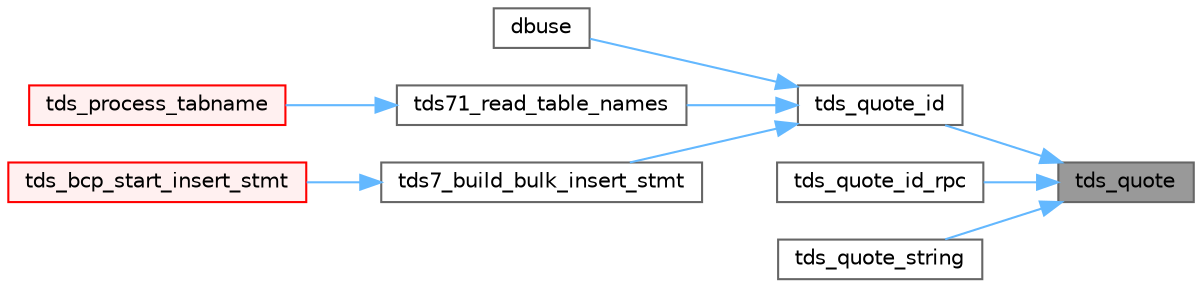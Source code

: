 digraph "tds_quote"
{
 // LATEX_PDF_SIZE
  bgcolor="transparent";
  edge [fontname=Helvetica,fontsize=10,labelfontname=Helvetica,labelfontsize=10];
  node [fontname=Helvetica,fontsize=10,shape=box,height=0.2,width=0.4];
  rankdir="RL";
  Node1 [id="Node000001",label="tds_quote",height=0.2,width=0.4,color="gray40", fillcolor="grey60", style="filled", fontcolor="black",tooltip="Quote a string properly."];
  Node1 -> Node2 [id="edge1_Node000001_Node000002",dir="back",color="steelblue1",style="solid",tooltip=" "];
  Node2 [id="Node000002",label="tds_quote_id",height=0.2,width=0.4,color="grey40", fillcolor="white", style="filled",URL="$a00578.html#ga8d8f2f1c91635ee95f30722208ae3043",tooltip="Quote an id."];
  Node2 -> Node3 [id="edge2_Node000002_Node000003",dir="back",color="steelblue1",style="solid",tooltip=" "];
  Node3 [id="Node000003",label="dbuse",height=0.2,width=0.4,color="grey40", fillcolor="white", style="filled",URL="$a00563.html#ga66ea891910f0a357cc78107d6ab7d962",tooltip="Change current database."];
  Node2 -> Node4 [id="edge3_Node000002_Node000004",dir="back",color="steelblue1",style="solid",tooltip=" "];
  Node4 [id="Node000004",label="tds71_read_table_names",height=0.2,width=0.4,color="grey40", fillcolor="white", style="filled",URL="$a00580.html#ga7482b5730d880fcedbe9fcd609a550ce",tooltip="Reads table names for TDS 7.1+."];
  Node4 -> Node5 [id="edge4_Node000004_Node000005",dir="back",color="steelblue1",style="solid",tooltip=" "];
  Node5 [id="Node000005",label="tds_process_tabname",height=0.2,width=0.4,color="red", fillcolor="#FFF0F0", style="filled",URL="$a00580.html#gaeec59bca9bd0c5388e245f0d19d9c81a",tooltip="Process list of table from network."];
  Node2 -> Node40 [id="edge5_Node000002_Node000040",dir="back",color="steelblue1",style="solid",tooltip=" "];
  Node40 [id="Node000040",label="tds7_build_bulk_insert_stmt",height=0.2,width=0.4,color="grey40", fillcolor="white", style="filled",URL="$a00251.html#a3118c7232bc9c3e47f8ba872bb39e967",tooltip="Help to build query to be sent to server."];
  Node40 -> Node41 [id="edge6_Node000040_Node000041",dir="back",color="steelblue1",style="solid",tooltip=" "];
  Node41 [id="Node000041",label="tds_bcp_start_insert_stmt",height=0.2,width=0.4,color="red", fillcolor="#FFF0F0", style="filled",URL="$a00251.html#ab4d7e5309152f54613d52c8469a07fd8",tooltip="Prepare the query to be sent to server to request BCP information."];
  Node1 -> Node42 [id="edge7_Node000001_Node000042",dir="back",color="steelblue1",style="solid",tooltip=" "];
  Node42 [id="Node000042",label="tds_quote_id_rpc",height=0.2,width=0.4,color="grey40", fillcolor="white", style="filled",URL="$a00578.html#ga691e8752f4f84ed51b7f4d1447cb3d25",tooltip="Quote an id for a RPC call."];
  Node1 -> Node43 [id="edge8_Node000001_Node000043",dir="back",color="steelblue1",style="solid",tooltip=" "];
  Node43 [id="Node000043",label="tds_quote_string",height=0.2,width=0.4,color="grey40", fillcolor="white", style="filled",URL="$a00578.html#ga737b9fb9971fb425af5c722415ef0eac",tooltip="Quote a string."];
}
